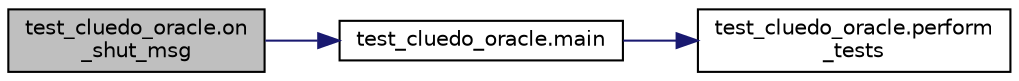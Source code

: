 digraph "test_cluedo_oracle.on_shut_msg"
{
 // LATEX_PDF_SIZE
  edge [fontname="Helvetica",fontsize="10",labelfontname="Helvetica",labelfontsize="10"];
  node [fontname="Helvetica",fontsize="10",shape=record];
  rankdir="LR";
  Node1 [label="test_cluedo_oracle.on\l_shut_msg",height=0.2,width=0.4,color="black", fillcolor="grey75", style="filled", fontcolor="black",tooltip=" "];
  Node1 -> Node2 [color="midnightblue",fontsize="10",style="solid",fontname="Helvetica"];
  Node2 [label="test_cluedo_oracle.main",height=0.2,width=0.4,color="black", fillcolor="white", style="filled",URL="$a00167_abc41c2c8a858055480b0abbb23429678.html#abc41c2c8a858055480b0abbb23429678",tooltip=" "];
  Node2 -> Node3 [color="midnightblue",fontsize="10",style="solid",fontname="Helvetica"];
  Node3 [label="test_cluedo_oracle.perform\l_tests",height=0.2,width=0.4,color="black", fillcolor="white", style="filled",URL="$a00167_ab92599e09d4a4fc9476fa59fca5bb300.html#ab92599e09d4a4fc9476fa59fca5bb300",tooltip=" "];
}
